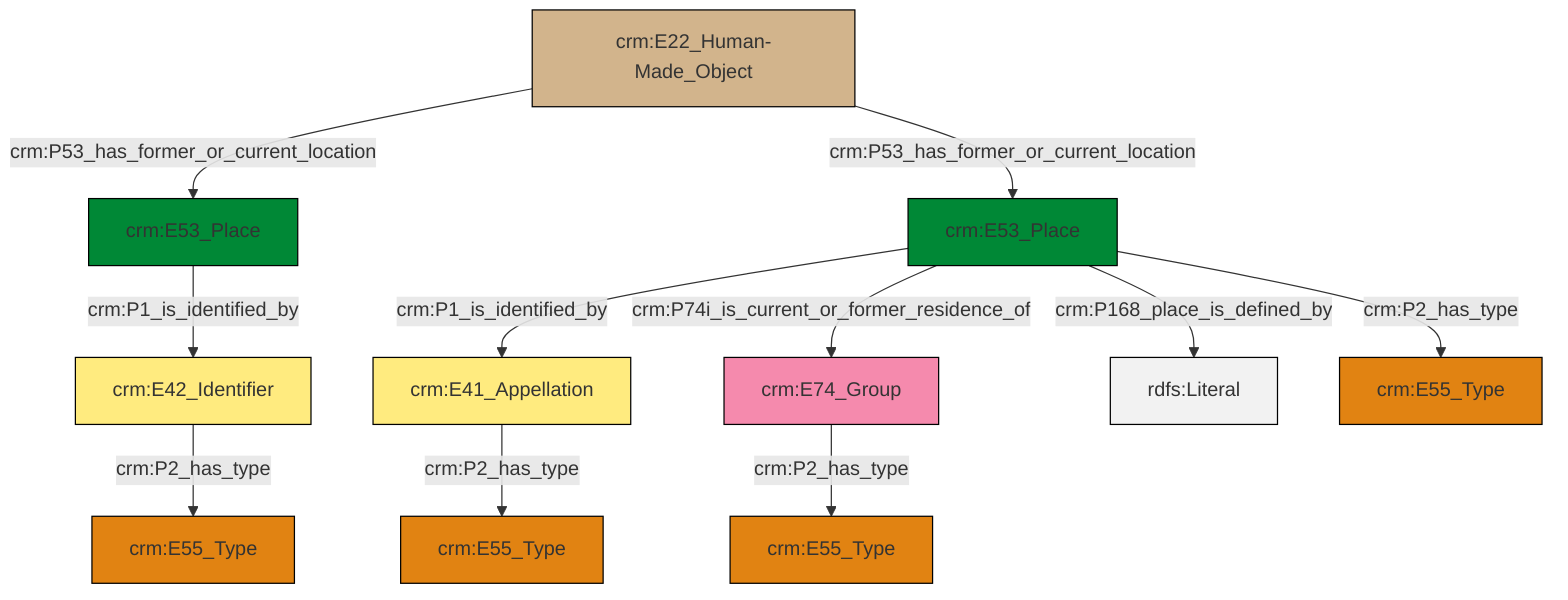 graph TD
classDef Literal fill:#f2f2f2,stroke:#000000;
classDef CRM_Entity fill:#FFFFFF,stroke:#000000;
classDef Temporal_Entity fill:#00C9E6, stroke:#000000;
classDef Type fill:#E18312, stroke:#000000;
classDef Time-Span fill:#2C9C91, stroke:#000000;
classDef Appellation fill:#FFEB7F, stroke:#000000;
classDef Place fill:#008836, stroke:#000000;
classDef Persistent_Item fill:#B266B2, stroke:#000000;
classDef Conceptual_Object fill:#FFD700, stroke:#000000;
classDef Physical_Thing fill:#D2B48C, stroke:#000000;
classDef Actor fill:#f58aad, stroke:#000000;
classDef PC_Classes fill:#4ce600, stroke:#000000;
classDef Multi fill:#cccccc,stroke:#000000;

11["crm:E42_Identifier"]:::Appellation -->|crm:P2_has_type| 9["crm:E55_Type"]:::Type
2["crm:E53_Place"]:::Place -->|crm:P1_is_identified_by| 15["crm:E41_Appellation"]:::Appellation
2["crm:E53_Place"]:::Place -->|crm:P74i_is_current_or_former_residence_of| 16["crm:E74_Group"]:::Actor
15["crm:E41_Appellation"]:::Appellation -->|crm:P2_has_type| 4["crm:E55_Type"]:::Type
20["crm:E22_Human-Made_Object"]:::Physical_Thing -->|crm:P53_has_former_or_current_location| 0["crm:E53_Place"]:::Place
0["crm:E53_Place"]:::Place -->|crm:P1_is_identified_by| 11["crm:E42_Identifier"]:::Appellation
2["crm:E53_Place"]:::Place -->|crm:P168_place_is_defined_by| 24[rdfs:Literal]:::Literal
16["crm:E74_Group"]:::Actor -->|crm:P2_has_type| 18["crm:E55_Type"]:::Type
2["crm:E53_Place"]:::Place -->|crm:P2_has_type| 6["crm:E55_Type"]:::Type
20["crm:E22_Human-Made_Object"]:::Physical_Thing -->|crm:P53_has_former_or_current_location| 2["crm:E53_Place"]:::Place